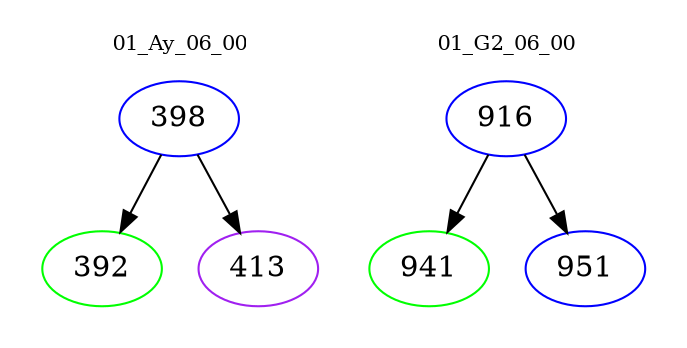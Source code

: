 digraph{
subgraph cluster_0 {
color = white
label = "01_Ay_06_00";
fontsize=10;
T0_398 [label="398", color="blue"]
T0_398 -> T0_392 [color="black"]
T0_392 [label="392", color="green"]
T0_398 -> T0_413 [color="black"]
T0_413 [label="413", color="purple"]
}
subgraph cluster_1 {
color = white
label = "01_G2_06_00";
fontsize=10;
T1_916 [label="916", color="blue"]
T1_916 -> T1_941 [color="black"]
T1_941 [label="941", color="green"]
T1_916 -> T1_951 [color="black"]
T1_951 [label="951", color="blue"]
}
}
